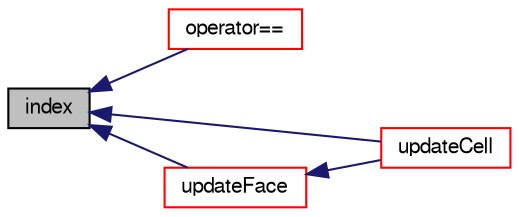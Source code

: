 digraph "index"
{
  bgcolor="transparent";
  edge [fontname="FreeSans",fontsize="10",labelfontname="FreeSans",labelfontsize="10"];
  node [fontname="FreeSans",fontsize="10",shape=record];
  rankdir="LR";
  Node219 [label="index",height=0.2,width=0.4,color="black", fillcolor="grey75", style="filled", fontcolor="black"];
  Node219 -> Node220 [dir="back",color="midnightblue",fontsize="10",style="solid",fontname="FreeSans"];
  Node220 [label="operator==",height=0.2,width=0.4,color="red",URL="$a21486.html#a610ecf3e99e3f6c10a47283dca9d30cf"];
  Node219 -> Node222 [dir="back",color="midnightblue",fontsize="10",style="solid",fontname="FreeSans"];
  Node222 [label="updateCell",height=0.2,width=0.4,color="red",URL="$a21486.html#a590b938e5b9283bf1d9f095803dba398",tooltip="Influence of neighbouring face. "];
  Node219 -> Node228 [dir="back",color="midnightblue",fontsize="10",style="solid",fontname="FreeSans"];
  Node228 [label="updateFace",height=0.2,width=0.4,color="red",URL="$a21486.html#a68c0e148781c615369f963150a4085c0",tooltip="Influence of neighbouring cell. "];
  Node228 -> Node222 [dir="back",color="midnightblue",fontsize="10",style="solid",fontname="FreeSans"];
}
